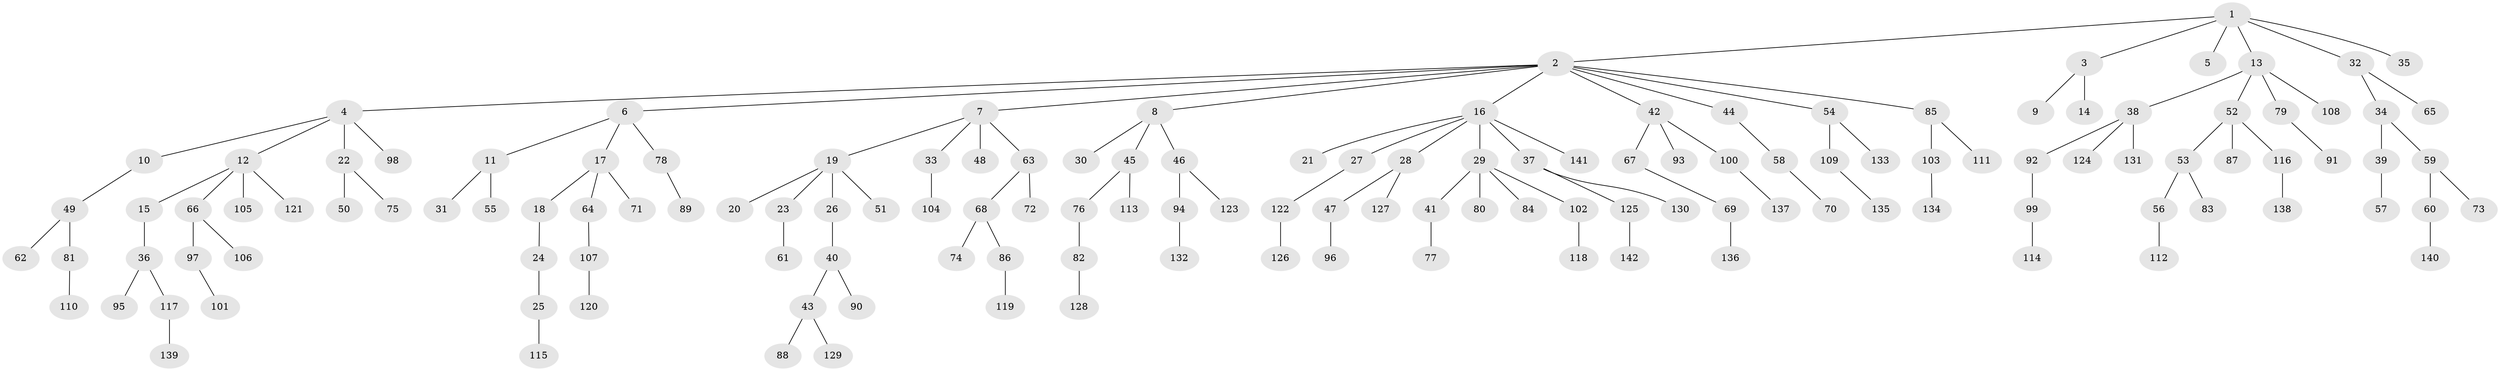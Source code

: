 // Generated by graph-tools (version 1.1) at 2025/02/03/09/25 03:02:16]
// undirected, 142 vertices, 141 edges
graph export_dot {
graph [start="1"]
  node [color=gray90,style=filled];
  1;
  2;
  3;
  4;
  5;
  6;
  7;
  8;
  9;
  10;
  11;
  12;
  13;
  14;
  15;
  16;
  17;
  18;
  19;
  20;
  21;
  22;
  23;
  24;
  25;
  26;
  27;
  28;
  29;
  30;
  31;
  32;
  33;
  34;
  35;
  36;
  37;
  38;
  39;
  40;
  41;
  42;
  43;
  44;
  45;
  46;
  47;
  48;
  49;
  50;
  51;
  52;
  53;
  54;
  55;
  56;
  57;
  58;
  59;
  60;
  61;
  62;
  63;
  64;
  65;
  66;
  67;
  68;
  69;
  70;
  71;
  72;
  73;
  74;
  75;
  76;
  77;
  78;
  79;
  80;
  81;
  82;
  83;
  84;
  85;
  86;
  87;
  88;
  89;
  90;
  91;
  92;
  93;
  94;
  95;
  96;
  97;
  98;
  99;
  100;
  101;
  102;
  103;
  104;
  105;
  106;
  107;
  108;
  109;
  110;
  111;
  112;
  113;
  114;
  115;
  116;
  117;
  118;
  119;
  120;
  121;
  122;
  123;
  124;
  125;
  126;
  127;
  128;
  129;
  130;
  131;
  132;
  133;
  134;
  135;
  136;
  137;
  138;
  139;
  140;
  141;
  142;
  1 -- 2;
  1 -- 3;
  1 -- 5;
  1 -- 13;
  1 -- 32;
  1 -- 35;
  2 -- 4;
  2 -- 6;
  2 -- 7;
  2 -- 8;
  2 -- 16;
  2 -- 42;
  2 -- 44;
  2 -- 54;
  2 -- 85;
  3 -- 9;
  3 -- 14;
  4 -- 10;
  4 -- 12;
  4 -- 22;
  4 -- 98;
  6 -- 11;
  6 -- 17;
  6 -- 78;
  7 -- 19;
  7 -- 33;
  7 -- 48;
  7 -- 63;
  8 -- 30;
  8 -- 45;
  8 -- 46;
  10 -- 49;
  11 -- 31;
  11 -- 55;
  12 -- 15;
  12 -- 66;
  12 -- 105;
  12 -- 121;
  13 -- 38;
  13 -- 52;
  13 -- 79;
  13 -- 108;
  15 -- 36;
  16 -- 21;
  16 -- 27;
  16 -- 28;
  16 -- 29;
  16 -- 37;
  16 -- 141;
  17 -- 18;
  17 -- 64;
  17 -- 71;
  18 -- 24;
  19 -- 20;
  19 -- 23;
  19 -- 26;
  19 -- 51;
  22 -- 50;
  22 -- 75;
  23 -- 61;
  24 -- 25;
  25 -- 115;
  26 -- 40;
  27 -- 122;
  28 -- 47;
  28 -- 127;
  29 -- 41;
  29 -- 80;
  29 -- 84;
  29 -- 102;
  32 -- 34;
  32 -- 65;
  33 -- 104;
  34 -- 39;
  34 -- 59;
  36 -- 95;
  36 -- 117;
  37 -- 125;
  37 -- 130;
  38 -- 92;
  38 -- 124;
  38 -- 131;
  39 -- 57;
  40 -- 43;
  40 -- 90;
  41 -- 77;
  42 -- 67;
  42 -- 93;
  42 -- 100;
  43 -- 88;
  43 -- 129;
  44 -- 58;
  45 -- 76;
  45 -- 113;
  46 -- 94;
  46 -- 123;
  47 -- 96;
  49 -- 62;
  49 -- 81;
  52 -- 53;
  52 -- 87;
  52 -- 116;
  53 -- 56;
  53 -- 83;
  54 -- 109;
  54 -- 133;
  56 -- 112;
  58 -- 70;
  59 -- 60;
  59 -- 73;
  60 -- 140;
  63 -- 68;
  63 -- 72;
  64 -- 107;
  66 -- 97;
  66 -- 106;
  67 -- 69;
  68 -- 74;
  68 -- 86;
  69 -- 136;
  76 -- 82;
  78 -- 89;
  79 -- 91;
  81 -- 110;
  82 -- 128;
  85 -- 103;
  85 -- 111;
  86 -- 119;
  92 -- 99;
  94 -- 132;
  97 -- 101;
  99 -- 114;
  100 -- 137;
  102 -- 118;
  103 -- 134;
  107 -- 120;
  109 -- 135;
  116 -- 138;
  117 -- 139;
  122 -- 126;
  125 -- 142;
}
